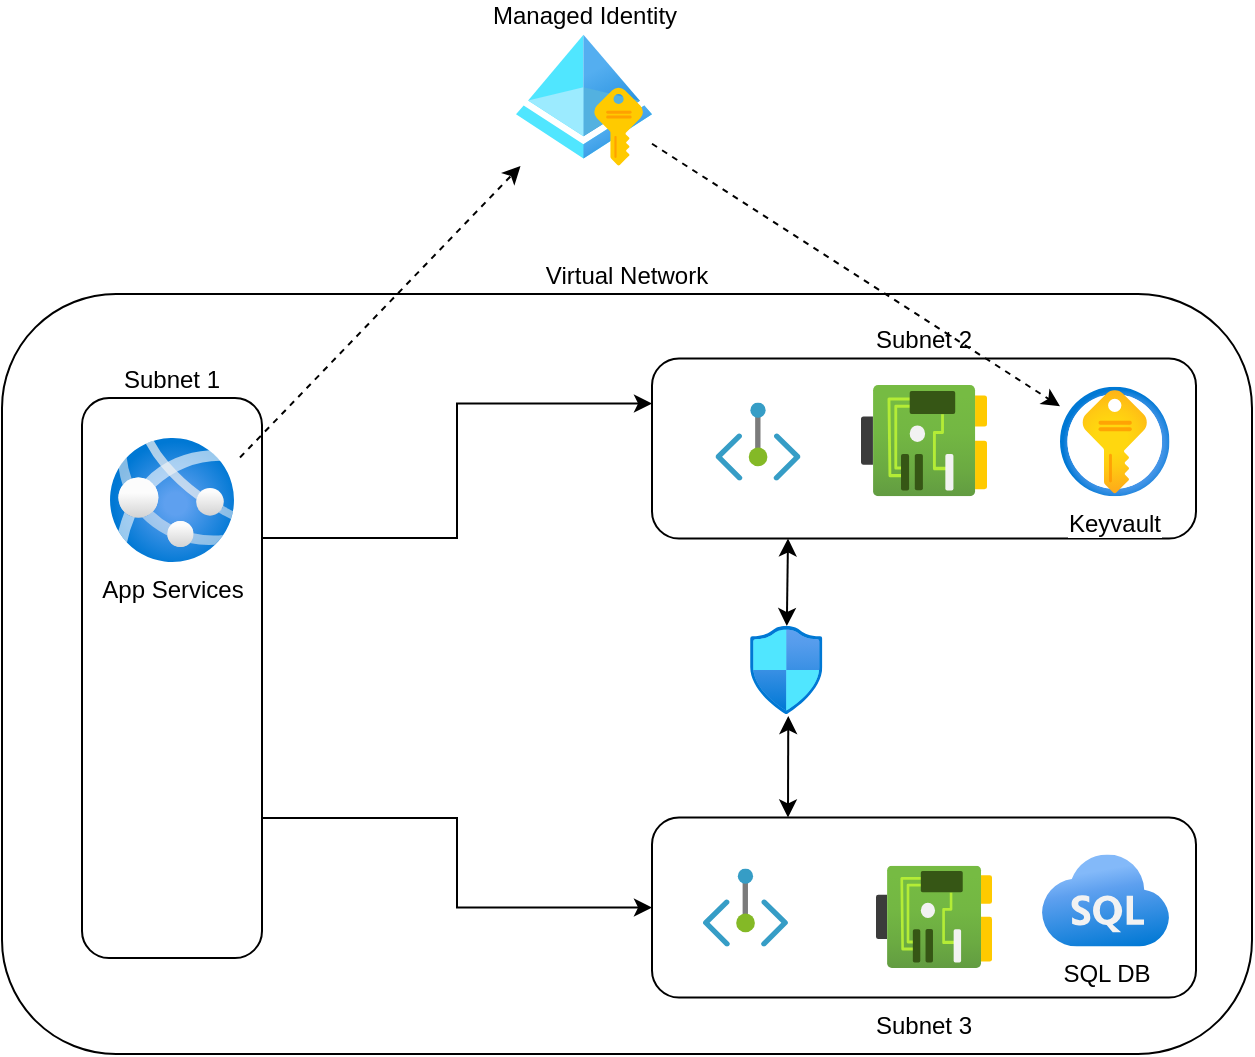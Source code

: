 <mxfile version="21.0.10" type="device"><diagram name="Page-1" id="FytgiUqkm5GPXIHzUXbD"><mxGraphModel dx="2314" dy="1116" grid="0" gridSize="10" guides="1" tooltips="1" connect="1" arrows="1" fold="1" page="1" pageScale="1" pageWidth="850" pageHeight="1100" math="0" shadow="0"><root><mxCell id="0"/><mxCell id="1" parent="0"/><mxCell id="A4_IoPBeviKEkCfWcavT-7" value="Virtual Network" style="rounded=1;whiteSpace=wrap;html=1;fillColor=none;labelPosition=center;verticalLabelPosition=top;align=center;verticalAlign=bottom;" parent="1" vertex="1"><mxGeometry x="113" y="280" width="625" height="380" as="geometry"/></mxCell><mxCell id="qDwgUS6RieluRxAYZsNb-8" value="Subnet 3" style="rounded=1;whiteSpace=wrap;html=1;fillColor=none;labelPosition=center;verticalLabelPosition=bottom;align=center;verticalAlign=top;" parent="1" vertex="1"><mxGeometry x="438" y="541.75" width="272" height="90" as="geometry"/></mxCell><mxCell id="Ook-Ea6g9wBJzKAKL0em-4" style="edgeStyle=orthogonalEdgeStyle;rounded=0;orthogonalLoop=1;jettySize=auto;html=1;exitX=1;exitY=0.25;exitDx=0;exitDy=0;entryX=0;entryY=0.25;entryDx=0;entryDy=0;" parent="1" source="A4_IoPBeviKEkCfWcavT-21" target="A4_IoPBeviKEkCfWcavT-10" edge="1"><mxGeometry relative="1" as="geometry"/></mxCell><mxCell id="Ook-Ea6g9wBJzKAKL0em-5" style="edgeStyle=orthogonalEdgeStyle;rounded=0;orthogonalLoop=1;jettySize=auto;html=1;exitX=1;exitY=0.75;exitDx=0;exitDy=0;entryX=0;entryY=0.5;entryDx=0;entryDy=0;" parent="1" source="A4_IoPBeviKEkCfWcavT-21" target="qDwgUS6RieluRxAYZsNb-8" edge="1"><mxGeometry relative="1" as="geometry"/></mxCell><mxCell id="A4_IoPBeviKEkCfWcavT-21" value="Subnet 1" style="rounded=1;whiteSpace=wrap;html=1;fillColor=none;labelPosition=center;verticalLabelPosition=top;align=center;verticalAlign=bottom;" parent="1" vertex="1"><mxGeometry x="153" y="332" width="90" height="280" as="geometry"/></mxCell><mxCell id="A4_IoPBeviKEkCfWcavT-10" value="Subnet 2" style="rounded=1;whiteSpace=wrap;html=1;fillColor=none;labelPosition=center;verticalLabelPosition=top;align=center;verticalAlign=bottom;" parent="1" vertex="1"><mxGeometry x="438" y="312.25" width="272" height="90" as="geometry"/></mxCell><mxCell id="A4_IoPBeviKEkCfWcavT-3" value="" style="aspect=fixed;html=1;points=[];align=center;image;fontSize=12;image=img/lib/azure2/networking/Private_Endpoint.svg;fillColor=none;" parent="1" vertex="1"><mxGeometry x="463.45" y="567.25" width="42.55" height="39" as="geometry"/></mxCell><mxCell id="A4_IoPBeviKEkCfWcavT-9" value="" style="aspect=fixed;html=1;points=[];align=center;image;fontSize=12;image=img/lib/azure2/networking/Network_Security_Groups.svg;rounded=1;fillColor=none;" parent="1" vertex="1"><mxGeometry x="487" y="446" width="36.24" height="44" as="geometry"/></mxCell><mxCell id="A4_IoPBeviKEkCfWcavT-15" value="" style="endArrow=classic;startArrow=classic;html=1;rounded=0;entryX=0.528;entryY=1.023;entryDx=0;entryDy=0;entryPerimeter=0;exitX=0.25;exitY=0;exitDx=0;exitDy=0;" parent="1" source="qDwgUS6RieluRxAYZsNb-8" target="A4_IoPBeviKEkCfWcavT-9" edge="1"><mxGeometry width="50" height="50" relative="1" as="geometry"><mxPoint x="698" y="539.5" as="sourcePoint"/><mxPoint x="751" y="492.992" as="targetPoint"/></mxGeometry></mxCell><mxCell id="A4_IoPBeviKEkCfWcavT-16" value="" style="endArrow=classic;startArrow=classic;html=1;rounded=0;entryX=0.25;entryY=1;entryDx=0;entryDy=0;" parent="1" source="A4_IoPBeviKEkCfWcavT-9" target="A4_IoPBeviKEkCfWcavT-10" edge="1"><mxGeometry width="50" height="50" relative="1" as="geometry"><mxPoint x="627.88" y="460" as="sourcePoint"/><mxPoint x="491" y="410" as="targetPoint"/></mxGeometry></mxCell><mxCell id="A4_IoPBeviKEkCfWcavT-19" value="" style="aspect=fixed;html=1;points=[];align=center;image;fontSize=12;image=img/lib/azure2/networking/Private_Endpoint.svg;fillColor=none;" parent="1" vertex="1"><mxGeometry x="469.72" y="334.25" width="42.55" height="39" as="geometry"/></mxCell><mxCell id="-JuJx99K8etZUBjSIL4l-1" value="Managed Identity" style="aspect=fixed;html=1;points=[];align=center;image;fontSize=12;image=img/lib/azure2/identity/Managed_Identities.svg;labelPosition=center;verticalLabelPosition=top;verticalAlign=bottom;" parent="1" vertex="1"><mxGeometry x="370" y="150" width="68" height="66" as="geometry"/></mxCell><mxCell id="-JuJx99K8etZUBjSIL4l-2" value="" style="endArrow=classic;html=1;rounded=0;dashed=1;" parent="1" target="-JuJx99K8etZUBjSIL4l-1" edge="1"><mxGeometry width="50" height="50" relative="1" as="geometry"><mxPoint x="232" y="361.745" as="sourcePoint"/><mxPoint x="428" y="260" as="targetPoint"/></mxGeometry></mxCell><mxCell id="-JuJx99K8etZUBjSIL4l-3" value="" style="endArrow=classic;html=1;rounded=0;dashed=1;" parent="1" source="-JuJx99K8etZUBjSIL4l-1" target="qDwgUS6RieluRxAYZsNb-10" edge="1"><mxGeometry width="50" height="50" relative="1" as="geometry"><mxPoint x="498" y="580" as="sourcePoint"/><mxPoint x="781" y="341.493" as="targetPoint"/></mxGeometry></mxCell><mxCell id="qDwgUS6RieluRxAYZsNb-7" value="SQL DB" style="aspect=fixed;html=1;points=[];align=center;image;fontSize=12;image=img/lib/azure2/databases/Azure_SQL.svg;" parent="1" vertex="1"><mxGeometry x="632.75" y="560.25" width="64" height="46" as="geometry"/></mxCell><mxCell id="qDwgUS6RieluRxAYZsNb-10" value="Keyvault" style="aspect=fixed;html=1;points=[];align=center;image;fontSize=12;image=img/lib/azure2/security/Key_Vaults.svg;" parent="1" vertex="1"><mxGeometry x="642" y="326.38" width="54.75" height="54.75" as="geometry"/></mxCell><mxCell id="Ook-Ea6g9wBJzKAKL0em-2" value="" style="aspect=fixed;html=1;points=[];align=center;image;fontSize=12;image=img/lib/azure2/networking/Network_Interfaces.svg;" parent="1" vertex="1"><mxGeometry x="550" y="565.82" width="58" height="51.18" as="geometry"/></mxCell><mxCell id="Ook-Ea6g9wBJzKAKL0em-3" value="" style="aspect=fixed;html=1;points=[];align=center;image;fontSize=12;image=img/lib/azure2/networking/Network_Interfaces.svg;" parent="1" vertex="1"><mxGeometry x="542.5" y="325.54" width="63" height="55.59" as="geometry"/></mxCell><mxCell id="Ook-Ea6g9wBJzKAKL0em-1" value="App Services" style="aspect=fixed;html=1;points=[];align=center;image;fontSize=12;image=img/lib/azure2/containers/App_Services.svg;" parent="1" vertex="1"><mxGeometry x="167" y="352" width="62" height="62" as="geometry"/></mxCell></root></mxGraphModel></diagram></mxfile>